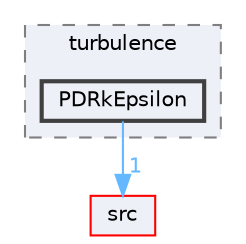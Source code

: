 digraph "applications/solvers/combustion/PDRFoam/PDRModels/turbulence/PDRkEpsilon"
{
 // LATEX_PDF_SIZE
  bgcolor="transparent";
  edge [fontname=Helvetica,fontsize=10,labelfontname=Helvetica,labelfontsize=10];
  node [fontname=Helvetica,fontsize=10,shape=box,height=0.2,width=0.4];
  compound=true
  subgraph clusterdir_a7eccf1ee2e1fdb798fc80065c36c3f7 {
    graph [ bgcolor="#edf0f7", pencolor="grey50", label="turbulence", fontname=Helvetica,fontsize=10 style="filled,dashed", URL="dir_a7eccf1ee2e1fdb798fc80065c36c3f7.html",tooltip=""]
  dir_e53459868105b6d343964a94bff8603c [label="PDRkEpsilon", fillcolor="#edf0f7", color="grey25", style="filled,bold", URL="dir_e53459868105b6d343964a94bff8603c.html",tooltip=""];
  }
  dir_68267d1309a1af8e8297ef4c3efbcdba [label="src", fillcolor="#edf0f7", color="red", style="filled", URL="dir_68267d1309a1af8e8297ef4c3efbcdba.html",tooltip=""];
  dir_e53459868105b6d343964a94bff8603c->dir_68267d1309a1af8e8297ef4c3efbcdba [headlabel="1", labeldistance=1.5 headhref="dir_002861_003729.html" href="dir_002861_003729.html" color="steelblue1" fontcolor="steelblue1"];
}
